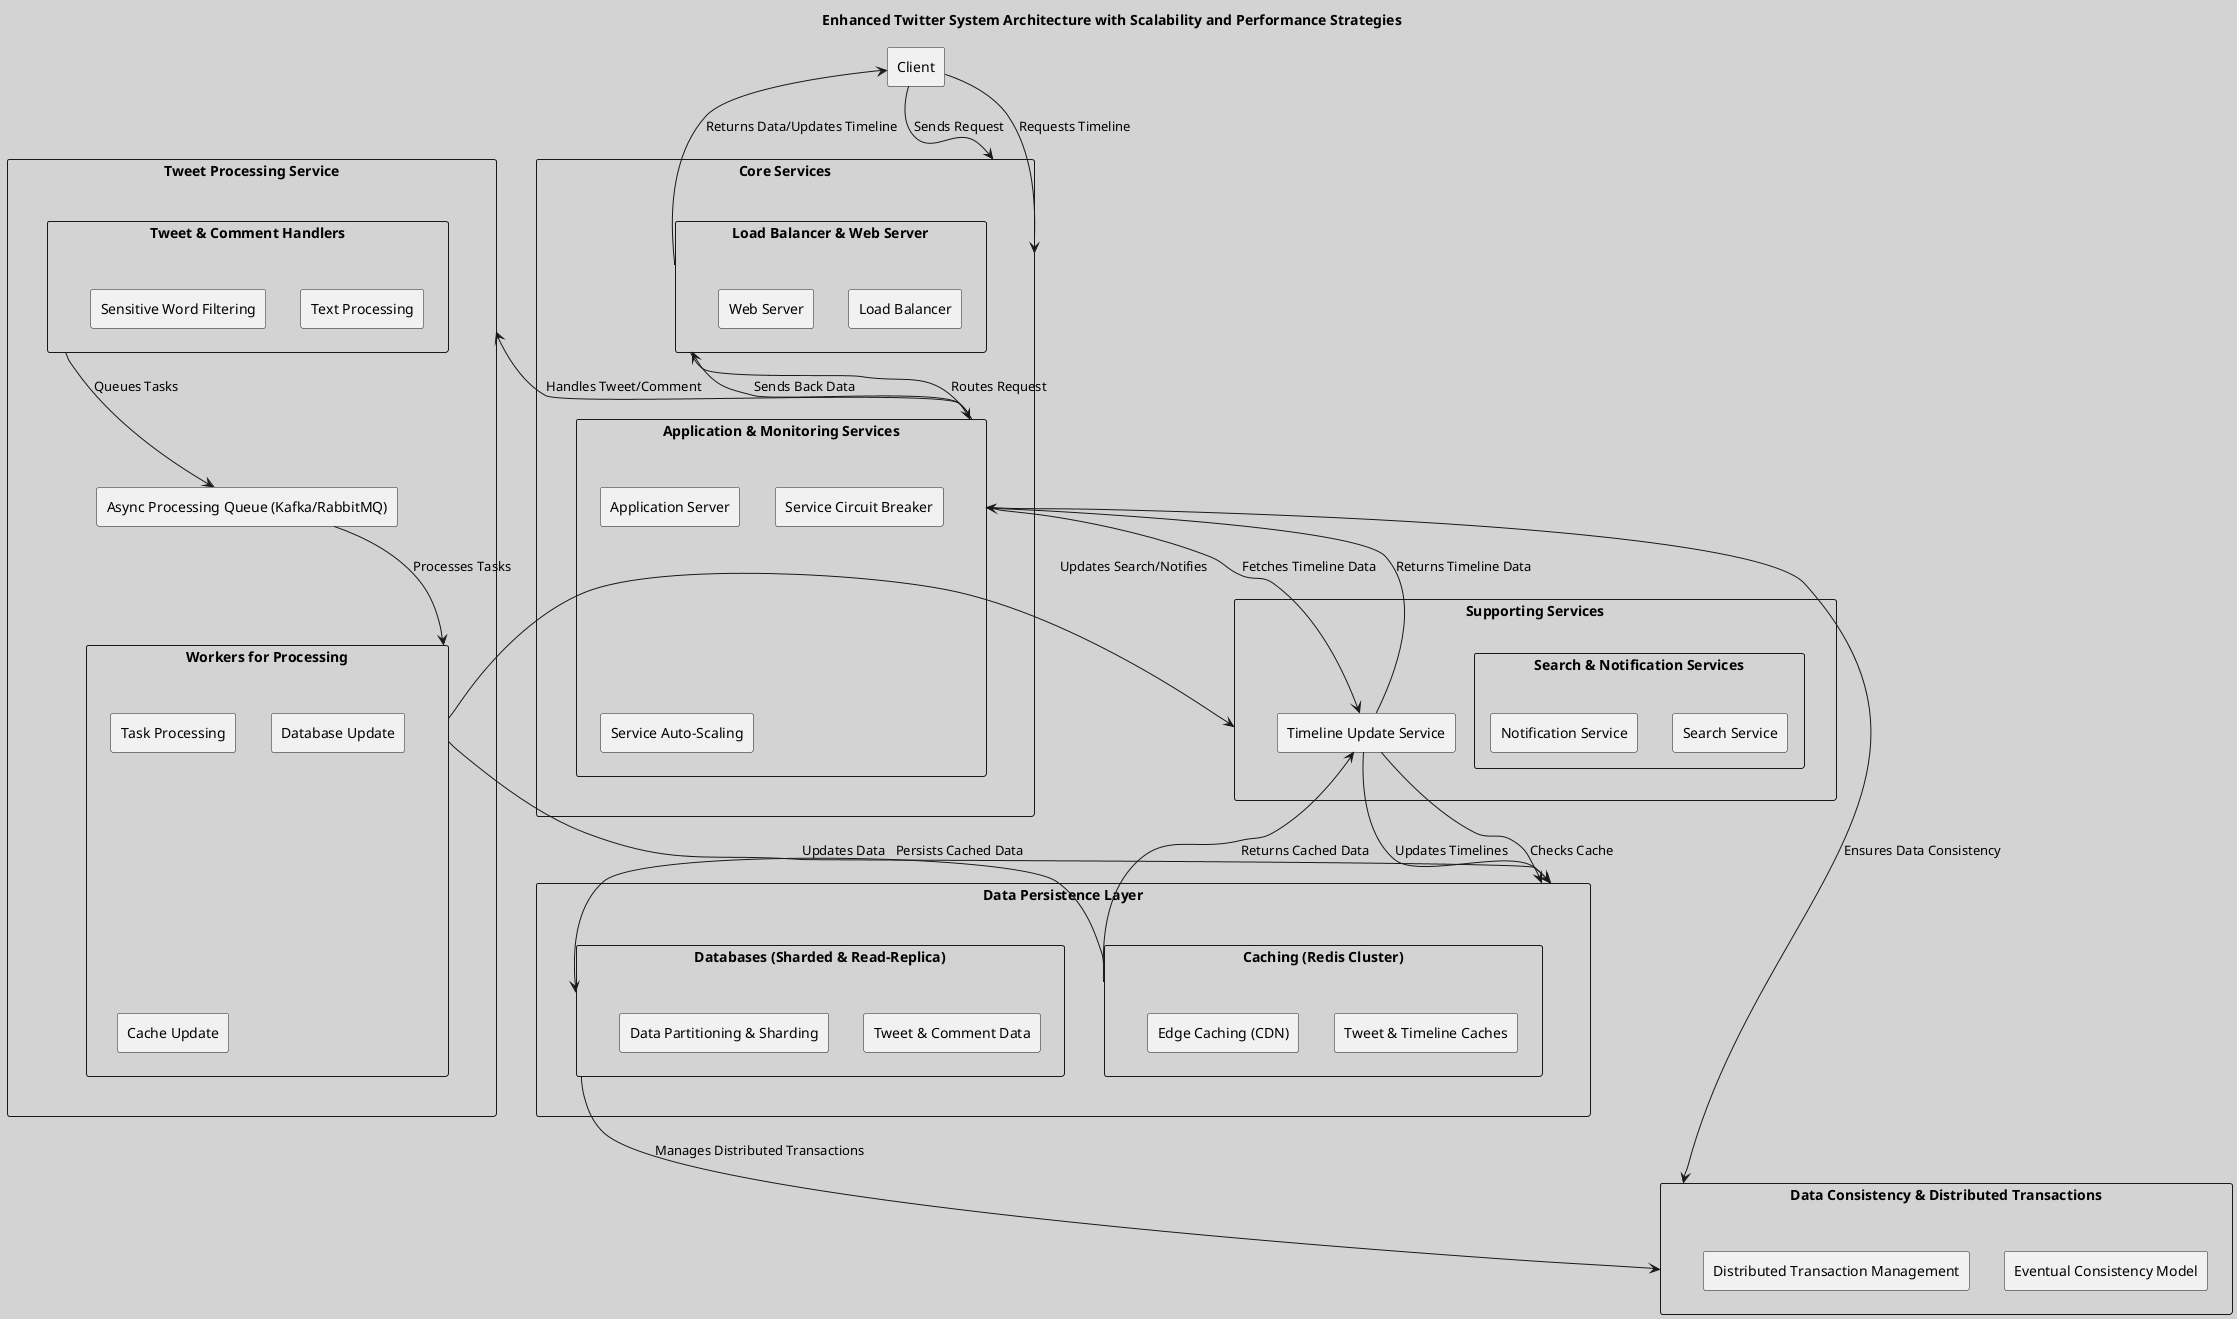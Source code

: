 @startuml

skinparam backgroundColor #D3D3D3

title Enhanced Twitter System Architecture with Scalability and Performance Strategies

rectangle Client

rectangle "Core Services" as Core {
    rectangle "Load Balancer & Web Server" as LBWS {
        rectangle "Load Balancer"
        rectangle "Web Server"
    }
    rectangle "Application & Monitoring Services" as AMS {
        rectangle "Application Server"
        rectangle "Service Circuit Breaker"
        rectangle "Service Auto-Scaling"
    }
}

rectangle "Tweet Processing Service" as TPS {
    rectangle "Tweet & Comment Handlers" as TCH {
        rectangle "Text Processing"
        rectangle "Sensitive Word Filtering"
    }
    rectangle "Async Processing Queue (Kafka/RabbitMQ)" as APQ
    rectangle "Workers for Processing" as Workers {
        rectangle "Task Processing"
        rectangle "Database Update"
        rectangle "Cache Update"
    }
}

rectangle "Supporting Services" as SS {
    rectangle "Search & Notification Services" as SNS {
        rectangle "Search Service"
        rectangle "Notification Service"
    }
    rectangle "Timeline Update Service" as TUS
}

rectangle "Data Persistence Layer" as DPS {
    rectangle "Caching (Redis Cluster)" as Cache {
        rectangle "Tweet & Timeline Caches"
        rectangle "Edge Caching (CDN)"
    }
    rectangle "Databases (Sharded & Read-Replica)" as DB {
        rectangle "Tweet & Comment Data"
        rectangle "Data Partitioning & Sharding"
    }
}

rectangle "Data Consistency & Distributed Transactions" as DCDT {
    rectangle "Eventual Consistency Model"
    rectangle "Distributed Transaction Management"
}

Client -down-> Core : Sends Request
LBWS -down-> AMS : Routes Request
AMS -down-> TPS : Handles Tweet/Comment
TCH -down-> APQ : Queues Tasks
APQ -down-> Workers : Processes Tasks
Workers -down-> DPS : Updates Data
Cache -> DB : Persists Cached Data
Workers -down-> SS : Updates Search/Notifies
TUS -down-> DPS : Updates Timelines
Client -down-> Core : Requests Timeline
AMS -down-> TUS : Fetches Timeline Data
TUS -down-> DPS : Checks Cache
Cache -> TUS : Returns Cached Data
TUS -> AMS : Returns Timeline Data
AMS -> LBWS : Sends Back Data
LBWS -> Client : Returns Data/Updates Timeline

AMS -right-> DCDT : Ensures Data Consistency
DB -down-> DCDT : Manages Distributed Transactions

@enduml
